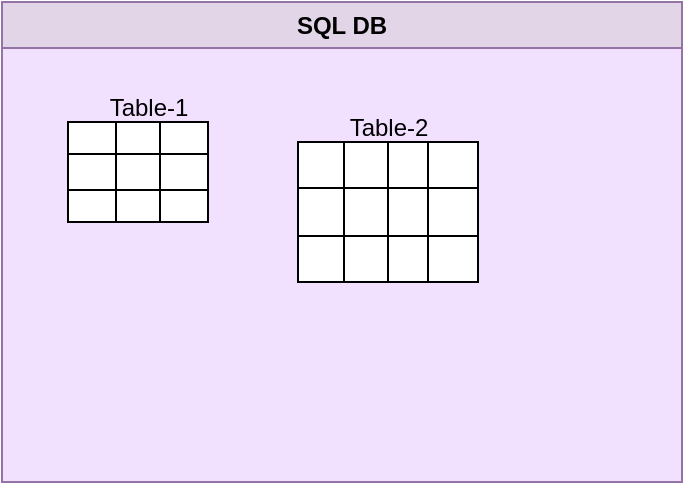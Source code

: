 <mxfile version="21.6.1" type="device" pages="6">
  <diagram id="k5qrtrpJw8TG3uplRVtx" name="SQL">
    <mxGraphModel dx="794" dy="574" grid="1" gridSize="10" guides="1" tooltips="1" connect="1" arrows="1" fold="1" page="1" pageScale="1" pageWidth="827" pageHeight="1169" math="0" shadow="0">
      <root>
        <mxCell id="0" />
        <mxCell id="1" parent="0" />
        <mxCell id="sP7ixQxAPLCycP2i60QZ-1" value="SQL DB" style="swimlane;whiteSpace=wrap;html=1;fillColor=#e1d5e7;strokeColor=#9673a6;swimlaneFillColor=#F2E0FF;" vertex="1" parent="1">
          <mxGeometry x="162" y="150" width="340" height="240" as="geometry" />
        </mxCell>
        <mxCell id="sP7ixQxAPLCycP2i60QZ-28" value="" style="shape=table;startSize=0;container=1;collapsible=0;childLayout=tableLayout;" vertex="1" parent="sP7ixQxAPLCycP2i60QZ-1">
          <mxGeometry x="148" y="70" width="90" height="70" as="geometry" />
        </mxCell>
        <mxCell id="sP7ixQxAPLCycP2i60QZ-29" value="" style="shape=tableRow;horizontal=0;startSize=0;swimlaneHead=0;swimlaneBody=0;strokeColor=inherit;top=0;left=0;bottom=0;right=0;collapsible=0;dropTarget=0;fillColor=none;points=[[0,0.5],[1,0.5]];portConstraint=eastwest;" vertex="1" parent="sP7ixQxAPLCycP2i60QZ-28">
          <mxGeometry width="90" height="23" as="geometry" />
        </mxCell>
        <mxCell id="sP7ixQxAPLCycP2i60QZ-30" value="" style="shape=partialRectangle;html=1;whiteSpace=wrap;connectable=0;strokeColor=inherit;overflow=hidden;fillColor=none;top=0;left=0;bottom=0;right=0;pointerEvents=1;" vertex="1" parent="sP7ixQxAPLCycP2i60QZ-29">
          <mxGeometry width="23" height="23" as="geometry">
            <mxRectangle width="23" height="23" as="alternateBounds" />
          </mxGeometry>
        </mxCell>
        <mxCell id="sP7ixQxAPLCycP2i60QZ-31" value="" style="shape=partialRectangle;html=1;whiteSpace=wrap;connectable=0;strokeColor=inherit;overflow=hidden;fillColor=none;top=0;left=0;bottom=0;right=0;pointerEvents=1;" vertex="1" parent="sP7ixQxAPLCycP2i60QZ-29">
          <mxGeometry x="23" width="22" height="23" as="geometry">
            <mxRectangle width="22" height="23" as="alternateBounds" />
          </mxGeometry>
        </mxCell>
        <mxCell id="sP7ixQxAPLCycP2i60QZ-32" value="" style="shape=partialRectangle;html=1;whiteSpace=wrap;connectable=0;strokeColor=inherit;overflow=hidden;fillColor=none;top=0;left=0;bottom=0;right=0;pointerEvents=1;" vertex="1" parent="sP7ixQxAPLCycP2i60QZ-29">
          <mxGeometry x="45" width="20" height="23" as="geometry">
            <mxRectangle width="20" height="23" as="alternateBounds" />
          </mxGeometry>
        </mxCell>
        <mxCell id="sP7ixQxAPLCycP2i60QZ-33" value="" style="shape=partialRectangle;html=1;whiteSpace=wrap;connectable=0;strokeColor=inherit;overflow=hidden;fillColor=none;top=0;left=0;bottom=0;right=0;pointerEvents=1;" vertex="1" parent="sP7ixQxAPLCycP2i60QZ-29">
          <mxGeometry x="65" width="25" height="23" as="geometry">
            <mxRectangle width="25" height="23" as="alternateBounds" />
          </mxGeometry>
        </mxCell>
        <mxCell id="sP7ixQxAPLCycP2i60QZ-34" value="" style="shape=tableRow;horizontal=0;startSize=0;swimlaneHead=0;swimlaneBody=0;strokeColor=inherit;top=0;left=0;bottom=0;right=0;collapsible=0;dropTarget=0;fillColor=none;points=[[0,0.5],[1,0.5]];portConstraint=eastwest;" vertex="1" parent="sP7ixQxAPLCycP2i60QZ-28">
          <mxGeometry y="23" width="90" height="24" as="geometry" />
        </mxCell>
        <mxCell id="sP7ixQxAPLCycP2i60QZ-35" value="" style="shape=partialRectangle;html=1;whiteSpace=wrap;connectable=0;strokeColor=inherit;overflow=hidden;fillColor=none;top=0;left=0;bottom=0;right=0;pointerEvents=1;" vertex="1" parent="sP7ixQxAPLCycP2i60QZ-34">
          <mxGeometry width="23" height="24" as="geometry">
            <mxRectangle width="23" height="24" as="alternateBounds" />
          </mxGeometry>
        </mxCell>
        <mxCell id="sP7ixQxAPLCycP2i60QZ-36" value="" style="shape=partialRectangle;html=1;whiteSpace=wrap;connectable=0;strokeColor=inherit;overflow=hidden;fillColor=none;top=0;left=0;bottom=0;right=0;pointerEvents=1;" vertex="1" parent="sP7ixQxAPLCycP2i60QZ-34">
          <mxGeometry x="23" width="22" height="24" as="geometry">
            <mxRectangle width="22" height="24" as="alternateBounds" />
          </mxGeometry>
        </mxCell>
        <mxCell id="sP7ixQxAPLCycP2i60QZ-37" value="" style="shape=partialRectangle;html=1;whiteSpace=wrap;connectable=0;strokeColor=inherit;overflow=hidden;fillColor=none;top=0;left=0;bottom=0;right=0;pointerEvents=1;" vertex="1" parent="sP7ixQxAPLCycP2i60QZ-34">
          <mxGeometry x="45" width="20" height="24" as="geometry">
            <mxRectangle width="20" height="24" as="alternateBounds" />
          </mxGeometry>
        </mxCell>
        <mxCell id="sP7ixQxAPLCycP2i60QZ-38" value="" style="shape=partialRectangle;html=1;whiteSpace=wrap;connectable=0;strokeColor=inherit;overflow=hidden;fillColor=none;top=0;left=0;bottom=0;right=0;pointerEvents=1;" vertex="1" parent="sP7ixQxAPLCycP2i60QZ-34">
          <mxGeometry x="65" width="25" height="24" as="geometry">
            <mxRectangle width="25" height="24" as="alternateBounds" />
          </mxGeometry>
        </mxCell>
        <mxCell id="sP7ixQxAPLCycP2i60QZ-39" value="" style="shape=tableRow;horizontal=0;startSize=0;swimlaneHead=0;swimlaneBody=0;strokeColor=inherit;top=0;left=0;bottom=0;right=0;collapsible=0;dropTarget=0;fillColor=none;points=[[0,0.5],[1,0.5]];portConstraint=eastwest;" vertex="1" parent="sP7ixQxAPLCycP2i60QZ-28">
          <mxGeometry y="47" width="90" height="23" as="geometry" />
        </mxCell>
        <mxCell id="sP7ixQxAPLCycP2i60QZ-40" value="" style="shape=partialRectangle;html=1;whiteSpace=wrap;connectable=0;strokeColor=inherit;overflow=hidden;fillColor=none;top=0;left=0;bottom=0;right=0;pointerEvents=1;" vertex="1" parent="sP7ixQxAPLCycP2i60QZ-39">
          <mxGeometry width="23" height="23" as="geometry">
            <mxRectangle width="23" height="23" as="alternateBounds" />
          </mxGeometry>
        </mxCell>
        <mxCell id="sP7ixQxAPLCycP2i60QZ-41" value="" style="shape=partialRectangle;html=1;whiteSpace=wrap;connectable=0;strokeColor=inherit;overflow=hidden;fillColor=none;top=0;left=0;bottom=0;right=0;pointerEvents=1;" vertex="1" parent="sP7ixQxAPLCycP2i60QZ-39">
          <mxGeometry x="23" width="22" height="23" as="geometry">
            <mxRectangle width="22" height="23" as="alternateBounds" />
          </mxGeometry>
        </mxCell>
        <mxCell id="sP7ixQxAPLCycP2i60QZ-42" value="" style="shape=partialRectangle;html=1;whiteSpace=wrap;connectable=0;strokeColor=inherit;overflow=hidden;fillColor=none;top=0;left=0;bottom=0;right=0;pointerEvents=1;" vertex="1" parent="sP7ixQxAPLCycP2i60QZ-39">
          <mxGeometry x="45" width="20" height="23" as="geometry">
            <mxRectangle width="20" height="23" as="alternateBounds" />
          </mxGeometry>
        </mxCell>
        <mxCell id="sP7ixQxAPLCycP2i60QZ-43" value="" style="shape=partialRectangle;html=1;whiteSpace=wrap;connectable=0;strokeColor=inherit;overflow=hidden;fillColor=none;top=0;left=0;bottom=0;right=0;pointerEvents=1;" vertex="1" parent="sP7ixQxAPLCycP2i60QZ-39">
          <mxGeometry x="65" width="25" height="23" as="geometry">
            <mxRectangle width="25" height="23" as="alternateBounds" />
          </mxGeometry>
        </mxCell>
        <mxCell id="sP7ixQxAPLCycP2i60QZ-47" value="Table-1" style="text;html=1;align=center;verticalAlign=middle;resizable=0;points=[];autosize=1;strokeColor=none;fillColor=none;" vertex="1" parent="sP7ixQxAPLCycP2i60QZ-1">
          <mxGeometry x="43" y="38" width="60" height="30" as="geometry" />
        </mxCell>
        <mxCell id="sP7ixQxAPLCycP2i60QZ-2" value="" style="shape=table;startSize=0;container=1;collapsible=0;childLayout=tableLayout;" vertex="1" parent="sP7ixQxAPLCycP2i60QZ-1">
          <mxGeometry x="33" y="60" width="70" height="50" as="geometry" />
        </mxCell>
        <mxCell id="sP7ixQxAPLCycP2i60QZ-3" value="" style="shape=tableRow;horizontal=0;startSize=0;swimlaneHead=0;swimlaneBody=0;strokeColor=inherit;top=0;left=0;bottom=0;right=0;collapsible=0;dropTarget=0;fillColor=none;points=[[0,0.5],[1,0.5]];portConstraint=eastwest;" vertex="1" parent="sP7ixQxAPLCycP2i60QZ-2">
          <mxGeometry width="70" height="16" as="geometry" />
        </mxCell>
        <mxCell id="sP7ixQxAPLCycP2i60QZ-4" value="" style="shape=partialRectangle;html=1;whiteSpace=wrap;connectable=0;strokeColor=inherit;overflow=hidden;fillColor=none;top=0;left=0;bottom=0;right=0;pointerEvents=1;" vertex="1" parent="sP7ixQxAPLCycP2i60QZ-3">
          <mxGeometry width="24" height="16" as="geometry">
            <mxRectangle width="24" height="16" as="alternateBounds" />
          </mxGeometry>
        </mxCell>
        <mxCell id="sP7ixQxAPLCycP2i60QZ-5" value="" style="shape=partialRectangle;html=1;whiteSpace=wrap;connectable=0;strokeColor=inherit;overflow=hidden;fillColor=none;top=0;left=0;bottom=0;right=0;pointerEvents=1;" vertex="1" parent="sP7ixQxAPLCycP2i60QZ-3">
          <mxGeometry x="24" width="22" height="16" as="geometry">
            <mxRectangle width="22" height="16" as="alternateBounds" />
          </mxGeometry>
        </mxCell>
        <mxCell id="sP7ixQxAPLCycP2i60QZ-6" value="" style="shape=partialRectangle;html=1;whiteSpace=wrap;connectable=0;strokeColor=inherit;overflow=hidden;fillColor=none;top=0;left=0;bottom=0;right=0;pointerEvents=1;" vertex="1" parent="sP7ixQxAPLCycP2i60QZ-3">
          <mxGeometry x="46" width="24" height="16" as="geometry">
            <mxRectangle width="24" height="16" as="alternateBounds" />
          </mxGeometry>
        </mxCell>
        <mxCell id="sP7ixQxAPLCycP2i60QZ-7" value="" style="shape=tableRow;horizontal=0;startSize=0;swimlaneHead=0;swimlaneBody=0;strokeColor=inherit;top=0;left=0;bottom=0;right=0;collapsible=0;dropTarget=0;fillColor=none;points=[[0,0.5],[1,0.5]];portConstraint=eastwest;" vertex="1" parent="sP7ixQxAPLCycP2i60QZ-2">
          <mxGeometry y="16" width="70" height="18" as="geometry" />
        </mxCell>
        <mxCell id="sP7ixQxAPLCycP2i60QZ-8" value="" style="shape=partialRectangle;html=1;whiteSpace=wrap;connectable=0;strokeColor=inherit;overflow=hidden;fillColor=none;top=0;left=0;bottom=0;right=0;pointerEvents=1;" vertex="1" parent="sP7ixQxAPLCycP2i60QZ-7">
          <mxGeometry width="24" height="18" as="geometry">
            <mxRectangle width="24" height="18" as="alternateBounds" />
          </mxGeometry>
        </mxCell>
        <mxCell id="sP7ixQxAPLCycP2i60QZ-9" value="" style="shape=partialRectangle;html=1;whiteSpace=wrap;connectable=0;strokeColor=inherit;overflow=hidden;fillColor=none;top=0;left=0;bottom=0;right=0;pointerEvents=1;" vertex="1" parent="sP7ixQxAPLCycP2i60QZ-7">
          <mxGeometry x="24" width="22" height="18" as="geometry">
            <mxRectangle width="22" height="18" as="alternateBounds" />
          </mxGeometry>
        </mxCell>
        <mxCell id="sP7ixQxAPLCycP2i60QZ-10" value="" style="shape=partialRectangle;html=1;whiteSpace=wrap;connectable=0;strokeColor=inherit;overflow=hidden;fillColor=none;top=0;left=0;bottom=0;right=0;pointerEvents=1;" vertex="1" parent="sP7ixQxAPLCycP2i60QZ-7">
          <mxGeometry x="46" width="24" height="18" as="geometry">
            <mxRectangle width="24" height="18" as="alternateBounds" />
          </mxGeometry>
        </mxCell>
        <mxCell id="sP7ixQxAPLCycP2i60QZ-11" value="" style="shape=tableRow;horizontal=0;startSize=0;swimlaneHead=0;swimlaneBody=0;strokeColor=inherit;top=0;left=0;bottom=0;right=0;collapsible=0;dropTarget=0;fillColor=none;points=[[0,0.5],[1,0.5]];portConstraint=eastwest;" vertex="1" parent="sP7ixQxAPLCycP2i60QZ-2">
          <mxGeometry y="34" width="70" height="16" as="geometry" />
        </mxCell>
        <mxCell id="sP7ixQxAPLCycP2i60QZ-12" value="" style="shape=partialRectangle;html=1;whiteSpace=wrap;connectable=0;strokeColor=inherit;overflow=hidden;fillColor=none;top=0;left=0;bottom=0;right=0;pointerEvents=1;" vertex="1" parent="sP7ixQxAPLCycP2i60QZ-11">
          <mxGeometry width="24" height="16" as="geometry">
            <mxRectangle width="24" height="16" as="alternateBounds" />
          </mxGeometry>
        </mxCell>
        <mxCell id="sP7ixQxAPLCycP2i60QZ-13" value="" style="shape=partialRectangle;html=1;whiteSpace=wrap;connectable=0;strokeColor=inherit;overflow=hidden;fillColor=none;top=0;left=0;bottom=0;right=0;pointerEvents=1;" vertex="1" parent="sP7ixQxAPLCycP2i60QZ-11">
          <mxGeometry x="24" width="22" height="16" as="geometry">
            <mxRectangle width="22" height="16" as="alternateBounds" />
          </mxGeometry>
        </mxCell>
        <mxCell id="sP7ixQxAPLCycP2i60QZ-14" value="" style="shape=partialRectangle;html=1;whiteSpace=wrap;connectable=0;strokeColor=inherit;overflow=hidden;fillColor=none;top=0;left=0;bottom=0;right=0;pointerEvents=1;" vertex="1" parent="sP7ixQxAPLCycP2i60QZ-11">
          <mxGeometry x="46" width="24" height="16" as="geometry">
            <mxRectangle width="24" height="16" as="alternateBounds" />
          </mxGeometry>
        </mxCell>
        <mxCell id="sP7ixQxAPLCycP2i60QZ-50" value="Table-2" style="text;html=1;align=center;verticalAlign=middle;resizable=0;points=[];autosize=1;strokeColor=none;fillColor=none;" vertex="1" parent="sP7ixQxAPLCycP2i60QZ-1">
          <mxGeometry x="163" y="48" width="60" height="30" as="geometry" />
        </mxCell>
      </root>
    </mxGraphModel>
  </diagram>
  <diagram name="Mongo" id="XLjK4cUPcVmoAKNOZjyu">
    <mxGraphModel dx="1985" dy="1435" grid="1" gridSize="10" guides="1" tooltips="1" connect="1" arrows="1" fold="1" page="1" pageScale="1" pageWidth="827" pageHeight="1169" math="0" shadow="0">
      <root>
        <mxCell id="0" />
        <mxCell id="1" parent="0" />
        <mxCell id="ffew5tkf1WwCdqNga-uB-65" value="Mongo DB server (at URL)" style="swimlane;whiteSpace=wrap;html=1;swimlaneFillColor=#CCFFCC;fillColor=#00CC00;" vertex="1" parent="1">
          <mxGeometry x="90" y="70" width="1770" height="790" as="geometry" />
        </mxCell>
        <mxCell id="ffew5tkf1WwCdqNga-uB-2" value="&lt;font color=&quot;#ffffff&quot;&gt;Database-1&lt;/font&gt;" style="swimlane;whiteSpace=wrap;html=1;startSize=30;fillColor=#994C00;swimlaneFillColor=#FFCC99;" vertex="1" parent="ffew5tkf1WwCdqNga-uB-65">
          <mxGeometry x="50" y="100" width="590" height="310" as="geometry">
            <mxRectangle x="180" y="160" width="110" height="40" as="alternateBounds" />
          </mxGeometry>
        </mxCell>
        <mxCell id="ffew5tkf1WwCdqNga-uB-3" value="collection-1" style="swimlane;whiteSpace=wrap;html=1;fillColor=#9C8180;swimlaneFillColor=#FACFCE;" vertex="1" parent="ffew5tkf1WwCdqNga-uB-2">
          <mxGeometry x="10" y="50" width="240" height="220" as="geometry">
            <mxRectangle x="10" y="50" width="110" height="30" as="alternateBounds" />
          </mxGeometry>
        </mxCell>
        <mxCell id="ffew5tkf1WwCdqNga-uB-21" value="" style="edgeStyle=orthogonalEdgeStyle;rounded=0;orthogonalLoop=1;jettySize=auto;html=1;strokeColor=#FF3399;" edge="1" parent="ffew5tkf1WwCdqNga-uB-3" source="ffew5tkf1WwCdqNga-uB-4" target="ffew5tkf1WwCdqNga-uB-11">
          <mxGeometry relative="1" as="geometry" />
        </mxCell>
        <mxCell id="ffew5tkf1WwCdqNga-uB-4" value="&lt;font style=&quot;font-size: 7px;&quot;&gt;Document&lt;/font&gt;" style="whiteSpace=wrap;html=1;shape=mxgraph.basic.document" vertex="1" parent="ffew5tkf1WwCdqNga-uB-3">
          <mxGeometry x="40" y="30" width="40" height="60" as="geometry" />
        </mxCell>
        <mxCell id="ffew5tkf1WwCdqNga-uB-12" value="&lt;font style=&quot;font-size: 7px;&quot;&gt;Document&lt;/font&gt;" style="whiteSpace=wrap;html=1;shape=mxgraph.basic.document" vertex="1" parent="ffew5tkf1WwCdqNga-uB-3">
          <mxGeometry x="184" y="30" width="40" height="60" as="geometry" />
        </mxCell>
        <mxCell id="ffew5tkf1WwCdqNga-uB-22" value="" style="edgeStyle=orthogonalEdgeStyle;rounded=0;orthogonalLoop=1;jettySize=auto;html=1;strokeColor=#FF3399;" edge="1" parent="ffew5tkf1WwCdqNga-uB-3" source="ffew5tkf1WwCdqNga-uB-11" target="ffew5tkf1WwCdqNga-uB-12">
          <mxGeometry relative="1" as="geometry" />
        </mxCell>
        <mxCell id="ffew5tkf1WwCdqNga-uB-11" value="&lt;font style=&quot;font-size: 7px;&quot;&gt;Document&lt;/font&gt;" style="whiteSpace=wrap;html=1;shape=mxgraph.basic.document" vertex="1" parent="ffew5tkf1WwCdqNga-uB-3">
          <mxGeometry x="118.5" y="30" width="40" height="60" as="geometry" />
        </mxCell>
        <mxCell id="ffew5tkf1WwCdqNga-uB-20" style="edgeStyle=orthogonalEdgeStyle;rounded=0;orthogonalLoop=1;jettySize=auto;html=1;entryX=0;entryY=0.5;entryDx=0;entryDy=0;entryPerimeter=0;exitX=0;exitY=0.5;exitDx=0;exitDy=0;exitPerimeter=0;strokeColor=#FF3399;" edge="1" parent="ffew5tkf1WwCdqNga-uB-3" source="ffew5tkf1WwCdqNga-uB-10" target="ffew5tkf1WwCdqNga-uB-4">
          <mxGeometry relative="1" as="geometry" />
        </mxCell>
        <mxCell id="ffew5tkf1WwCdqNga-uB-27" value="&lt;font style=&quot;font-size: 8px;&quot;&gt;iterate across all docs of a collection&lt;/font&gt;" style="edgeLabel;html=1;align=center;verticalAlign=middle;resizable=0;points=[];" vertex="1" connectable="0" parent="ffew5tkf1WwCdqNga-uB-20">
          <mxGeometry x="0.071" y="-1" relative="1" as="geometry">
            <mxPoint x="49" y="4" as="offset" />
          </mxGeometry>
        </mxCell>
        <mxCell id="ffew5tkf1WwCdqNga-uB-10" value="&lt;font style=&quot;font-size: 7px;&quot;&gt;Document&lt;/font&gt;" style="whiteSpace=wrap;html=1;shape=mxgraph.basic.document" vertex="1" parent="ffew5tkf1WwCdqNga-uB-3">
          <mxGeometry x="40" y="140" width="40" height="60" as="geometry" />
        </mxCell>
        <mxCell id="ffew5tkf1WwCdqNga-uB-24" value="" style="edgeStyle=orthogonalEdgeStyle;rounded=0;orthogonalLoop=1;jettySize=auto;html=1;strokeColor=#FF3399;" edge="1" parent="ffew5tkf1WwCdqNga-uB-3" source="ffew5tkf1WwCdqNga-uB-9" target="ffew5tkf1WwCdqNga-uB-10">
          <mxGeometry relative="1" as="geometry" />
        </mxCell>
        <mxCell id="ffew5tkf1WwCdqNga-uB-9" value="&lt;font style=&quot;font-size: 7px;&quot;&gt;Document&lt;/font&gt;" style="whiteSpace=wrap;html=1;shape=mxgraph.basic.document" vertex="1" parent="ffew5tkf1WwCdqNga-uB-3">
          <mxGeometry x="118.5" y="140" width="40" height="60" as="geometry" />
        </mxCell>
        <mxCell id="ffew5tkf1WwCdqNga-uB-23" value="" style="edgeStyle=orthogonalEdgeStyle;rounded=0;orthogonalLoop=1;jettySize=auto;html=1;entryX=1;entryY=0.5;entryDx=0;entryDy=0;entryPerimeter=0;strokeColor=#FF3399;" edge="1" parent="ffew5tkf1WwCdqNga-uB-3" source="ffew5tkf1WwCdqNga-uB-12" target="ffew5tkf1WwCdqNga-uB-9">
          <mxGeometry relative="1" as="geometry">
            <Array as="points">
              <mxPoint x="229" y="60" />
              <mxPoint x="229" y="170" />
            </Array>
          </mxGeometry>
        </mxCell>
        <mxCell id="ffew5tkf1WwCdqNga-uB-28" value="collection-2" style="swimlane;whiteSpace=wrap;html=1;fillColor=#9C8180;swimlaneFillColor=#FACFCE;" vertex="1" parent="ffew5tkf1WwCdqNga-uB-2">
          <mxGeometry x="320" y="50" width="240" height="220" as="geometry">
            <mxRectangle x="10" y="50" width="110" height="30" as="alternateBounds" />
          </mxGeometry>
        </mxCell>
        <mxCell id="ffew5tkf1WwCdqNga-uB-29" value="" style="edgeStyle=orthogonalEdgeStyle;rounded=0;orthogonalLoop=1;jettySize=auto;html=1;strokeColor=#FF3399;" edge="1" parent="ffew5tkf1WwCdqNga-uB-28" source="ffew5tkf1WwCdqNga-uB-30" target="ffew5tkf1WwCdqNga-uB-33">
          <mxGeometry relative="1" as="geometry" />
        </mxCell>
        <mxCell id="ffew5tkf1WwCdqNga-uB-30" value="&lt;font style=&quot;font-size: 7px;&quot;&gt;Document&lt;/font&gt;" style="whiteSpace=wrap;html=1;shape=mxgraph.basic.document" vertex="1" parent="ffew5tkf1WwCdqNga-uB-28">
          <mxGeometry x="40" y="30" width="40" height="60" as="geometry" />
        </mxCell>
        <mxCell id="ffew5tkf1WwCdqNga-uB-31" value="&lt;font style=&quot;font-size: 7px;&quot;&gt;Document&lt;/font&gt;" style="whiteSpace=wrap;html=1;shape=mxgraph.basic.document" vertex="1" parent="ffew5tkf1WwCdqNga-uB-28">
          <mxGeometry x="184" y="30" width="40" height="60" as="geometry" />
        </mxCell>
        <mxCell id="ffew5tkf1WwCdqNga-uB-32" value="" style="edgeStyle=orthogonalEdgeStyle;rounded=0;orthogonalLoop=1;jettySize=auto;html=1;strokeColor=#FF3399;" edge="1" parent="ffew5tkf1WwCdqNga-uB-28" source="ffew5tkf1WwCdqNga-uB-33" target="ffew5tkf1WwCdqNga-uB-31">
          <mxGeometry relative="1" as="geometry" />
        </mxCell>
        <mxCell id="ffew5tkf1WwCdqNga-uB-33" value="&lt;font style=&quot;font-size: 7px;&quot;&gt;Document&lt;/font&gt;" style="whiteSpace=wrap;html=1;shape=mxgraph.basic.document" vertex="1" parent="ffew5tkf1WwCdqNga-uB-28">
          <mxGeometry x="118.5" y="30" width="40" height="60" as="geometry" />
        </mxCell>
        <mxCell id="ffew5tkf1WwCdqNga-uB-34" style="edgeStyle=orthogonalEdgeStyle;rounded=0;orthogonalLoop=1;jettySize=auto;html=1;entryX=0;entryY=0.5;entryDx=0;entryDy=0;entryPerimeter=0;exitX=0;exitY=0.5;exitDx=0;exitDy=0;exitPerimeter=0;strokeColor=#FF3399;" edge="1" parent="ffew5tkf1WwCdqNga-uB-28" source="ffew5tkf1WwCdqNga-uB-36" target="ffew5tkf1WwCdqNga-uB-30">
          <mxGeometry relative="1" as="geometry" />
        </mxCell>
        <mxCell id="ffew5tkf1WwCdqNga-uB-35" value="&lt;font style=&quot;font-size: 8px;&quot;&gt;iterate across all docs of a collection&lt;/font&gt;" style="edgeLabel;html=1;align=center;verticalAlign=middle;resizable=0;points=[];" vertex="1" connectable="0" parent="ffew5tkf1WwCdqNga-uB-34">
          <mxGeometry x="0.071" y="-1" relative="1" as="geometry">
            <mxPoint x="49" y="4" as="offset" />
          </mxGeometry>
        </mxCell>
        <mxCell id="ffew5tkf1WwCdqNga-uB-36" value="&lt;font style=&quot;font-size: 7px;&quot;&gt;Document&lt;/font&gt;" style="whiteSpace=wrap;html=1;shape=mxgraph.basic.document" vertex="1" parent="ffew5tkf1WwCdqNga-uB-28">
          <mxGeometry x="40" y="140" width="40" height="60" as="geometry" />
        </mxCell>
        <mxCell id="ffew5tkf1WwCdqNga-uB-37" value="" style="edgeStyle=orthogonalEdgeStyle;rounded=0;orthogonalLoop=1;jettySize=auto;html=1;strokeColor=#FF3399;" edge="1" parent="ffew5tkf1WwCdqNga-uB-28" source="ffew5tkf1WwCdqNga-uB-38" target="ffew5tkf1WwCdqNga-uB-36">
          <mxGeometry relative="1" as="geometry" />
        </mxCell>
        <mxCell id="ffew5tkf1WwCdqNga-uB-38" value="&lt;font style=&quot;font-size: 7px;&quot;&gt;Document&lt;/font&gt;" style="whiteSpace=wrap;html=1;shape=mxgraph.basic.document" vertex="1" parent="ffew5tkf1WwCdqNga-uB-28">
          <mxGeometry x="118.5" y="140" width="40" height="60" as="geometry" />
        </mxCell>
        <mxCell id="ffew5tkf1WwCdqNga-uB-39" value="" style="edgeStyle=orthogonalEdgeStyle;rounded=0;orthogonalLoop=1;jettySize=auto;html=1;entryX=1;entryY=0.5;entryDx=0;entryDy=0;entryPerimeter=0;strokeColor=#FF3399;" edge="1" parent="ffew5tkf1WwCdqNga-uB-28" source="ffew5tkf1WwCdqNga-uB-31" target="ffew5tkf1WwCdqNga-uB-38">
          <mxGeometry relative="1" as="geometry">
            <Array as="points">
              <mxPoint x="229" y="60" />
              <mxPoint x="229" y="170" />
            </Array>
          </mxGeometry>
        </mxCell>
        <mxCell id="ffew5tkf1WwCdqNga-uB-40" value="Database-2" style="swimlane;whiteSpace=wrap;html=1;startSize=30;fillColor=#994C00;fontColor=#FFFFFF;swimlaneFillColor=#FFCC99;" vertex="1" parent="ffew5tkf1WwCdqNga-uB-65">
          <mxGeometry x="890" y="100" width="730" height="530" as="geometry">
            <mxRectangle x="180" y="160" width="110" height="40" as="alternateBounds" />
          </mxGeometry>
        </mxCell>
        <mxCell id="ffew5tkf1WwCdqNga-uB-41" value="collection-1" style="swimlane;whiteSpace=wrap;html=1;fillColor=#9C8180;swimlaneFillColor=#FACFCE;" vertex="1" parent="ffew5tkf1WwCdqNga-uB-40">
          <mxGeometry x="10" y="50" width="240" height="220" as="geometry">
            <mxRectangle x="10" y="50" width="110" height="30" as="alternateBounds" />
          </mxGeometry>
        </mxCell>
        <mxCell id="ffew5tkf1WwCdqNga-uB-42" value="" style="edgeStyle=orthogonalEdgeStyle;rounded=0;orthogonalLoop=1;jettySize=auto;html=1;strokeColor=#FF3399;" edge="1" parent="ffew5tkf1WwCdqNga-uB-41" source="ffew5tkf1WwCdqNga-uB-43" target="ffew5tkf1WwCdqNga-uB-46">
          <mxGeometry relative="1" as="geometry" />
        </mxCell>
        <mxCell id="ffew5tkf1WwCdqNga-uB-43" value="&lt;font style=&quot;font-size: 7px;&quot;&gt;Document&lt;/font&gt;" style="whiteSpace=wrap;html=1;shape=mxgraph.basic.document" vertex="1" parent="ffew5tkf1WwCdqNga-uB-41">
          <mxGeometry x="40" y="30" width="40" height="60" as="geometry" />
        </mxCell>
        <mxCell id="ffew5tkf1WwCdqNga-uB-44" value="&lt;font style=&quot;font-size: 7px;&quot;&gt;Document&lt;/font&gt;" style="whiteSpace=wrap;html=1;shape=mxgraph.basic.document" vertex="1" parent="ffew5tkf1WwCdqNga-uB-41">
          <mxGeometry x="184" y="30" width="40" height="60" as="geometry" />
        </mxCell>
        <mxCell id="ffew5tkf1WwCdqNga-uB-45" value="" style="edgeStyle=orthogonalEdgeStyle;rounded=0;orthogonalLoop=1;jettySize=auto;html=1;strokeColor=#FF3399;" edge="1" parent="ffew5tkf1WwCdqNga-uB-41" source="ffew5tkf1WwCdqNga-uB-46" target="ffew5tkf1WwCdqNga-uB-44">
          <mxGeometry relative="1" as="geometry" />
        </mxCell>
        <mxCell id="ffew5tkf1WwCdqNga-uB-46" value="&lt;font style=&quot;font-size: 7px;&quot;&gt;Document&lt;/font&gt;" style="whiteSpace=wrap;html=1;shape=mxgraph.basic.document" vertex="1" parent="ffew5tkf1WwCdqNga-uB-41">
          <mxGeometry x="118.5" y="30" width="40" height="60" as="geometry" />
        </mxCell>
        <mxCell id="ffew5tkf1WwCdqNga-uB-47" style="edgeStyle=orthogonalEdgeStyle;rounded=0;orthogonalLoop=1;jettySize=auto;html=1;entryX=0;entryY=0.5;entryDx=0;entryDy=0;entryPerimeter=0;exitX=0;exitY=0.5;exitDx=0;exitDy=0;exitPerimeter=0;strokeColor=#FF3399;" edge="1" parent="ffew5tkf1WwCdqNga-uB-41" source="ffew5tkf1WwCdqNga-uB-49" target="ffew5tkf1WwCdqNga-uB-43">
          <mxGeometry relative="1" as="geometry" />
        </mxCell>
        <mxCell id="ffew5tkf1WwCdqNga-uB-48" value="&lt;font style=&quot;font-size: 8px;&quot;&gt;iterate across all docs of a collection&lt;/font&gt;" style="edgeLabel;html=1;align=center;verticalAlign=middle;resizable=0;points=[];" vertex="1" connectable="0" parent="ffew5tkf1WwCdqNga-uB-47">
          <mxGeometry x="0.071" y="-1" relative="1" as="geometry">
            <mxPoint x="49" y="4" as="offset" />
          </mxGeometry>
        </mxCell>
        <mxCell id="ffew5tkf1WwCdqNga-uB-49" value="&lt;font style=&quot;font-size: 7px;&quot;&gt;Document&lt;/font&gt;" style="whiteSpace=wrap;html=1;shape=mxgraph.basic.document" vertex="1" parent="ffew5tkf1WwCdqNga-uB-41">
          <mxGeometry x="40" y="140" width="40" height="60" as="geometry" />
        </mxCell>
        <mxCell id="ffew5tkf1WwCdqNga-uB-50" value="" style="edgeStyle=orthogonalEdgeStyle;rounded=0;orthogonalLoop=1;jettySize=auto;html=1;strokeColor=#FF3399;" edge="1" parent="ffew5tkf1WwCdqNga-uB-41" source="ffew5tkf1WwCdqNga-uB-51" target="ffew5tkf1WwCdqNga-uB-49">
          <mxGeometry relative="1" as="geometry" />
        </mxCell>
        <mxCell id="ffew5tkf1WwCdqNga-uB-51" value="&lt;font style=&quot;font-size: 7px;&quot;&gt;Document&lt;/font&gt;" style="whiteSpace=wrap;html=1;shape=mxgraph.basic.document" vertex="1" parent="ffew5tkf1WwCdqNga-uB-41">
          <mxGeometry x="118.5" y="140" width="40" height="60" as="geometry" />
        </mxCell>
        <mxCell id="ffew5tkf1WwCdqNga-uB-52" value="" style="edgeStyle=orthogonalEdgeStyle;rounded=0;orthogonalLoop=1;jettySize=auto;html=1;entryX=1;entryY=0.5;entryDx=0;entryDy=0;entryPerimeter=0;strokeColor=#FF3399;" edge="1" parent="ffew5tkf1WwCdqNga-uB-41" source="ffew5tkf1WwCdqNga-uB-44" target="ffew5tkf1WwCdqNga-uB-51">
          <mxGeometry relative="1" as="geometry">
            <Array as="points">
              <mxPoint x="229" y="60" />
              <mxPoint x="229" y="170" />
            </Array>
          </mxGeometry>
        </mxCell>
        <mxCell id="ffew5tkf1WwCdqNga-uB-53" value="collection-2" style="swimlane;whiteSpace=wrap;html=1;fillColor=#9C8180;swimlaneFillColor=#FACFCE;" vertex="1" parent="ffew5tkf1WwCdqNga-uB-40">
          <mxGeometry x="320" y="50" width="240" height="220" as="geometry">
            <mxRectangle x="10" y="50" width="110" height="30" as="alternateBounds" />
          </mxGeometry>
        </mxCell>
        <mxCell id="ffew5tkf1WwCdqNga-uB-54" value="" style="edgeStyle=orthogonalEdgeStyle;rounded=0;orthogonalLoop=1;jettySize=auto;html=1;strokeColor=#FF3399;" edge="1" parent="ffew5tkf1WwCdqNga-uB-53" source="ffew5tkf1WwCdqNga-uB-55" target="ffew5tkf1WwCdqNga-uB-58">
          <mxGeometry relative="1" as="geometry" />
        </mxCell>
        <mxCell id="ffew5tkf1WwCdqNga-uB-55" value="&lt;font style=&quot;font-size: 7px;&quot;&gt;Document&lt;/font&gt;" style="whiteSpace=wrap;html=1;shape=mxgraph.basic.document" vertex="1" parent="ffew5tkf1WwCdqNga-uB-53">
          <mxGeometry x="40" y="30" width="40" height="60" as="geometry" />
        </mxCell>
        <mxCell id="ffew5tkf1WwCdqNga-uB-56" value="&lt;font style=&quot;font-size: 7px;&quot;&gt;Document&lt;/font&gt;" style="whiteSpace=wrap;html=1;shape=mxgraph.basic.document" vertex="1" parent="ffew5tkf1WwCdqNga-uB-53">
          <mxGeometry x="184" y="30" width="40" height="60" as="geometry" />
        </mxCell>
        <mxCell id="ffew5tkf1WwCdqNga-uB-57" value="" style="edgeStyle=orthogonalEdgeStyle;rounded=0;orthogonalLoop=1;jettySize=auto;html=1;strokeColor=#FF3399;" edge="1" parent="ffew5tkf1WwCdqNga-uB-53" source="ffew5tkf1WwCdqNga-uB-58" target="ffew5tkf1WwCdqNga-uB-56">
          <mxGeometry relative="1" as="geometry" />
        </mxCell>
        <mxCell id="ffew5tkf1WwCdqNga-uB-58" value="&lt;font style=&quot;font-size: 7px;&quot;&gt;Document&lt;/font&gt;" style="whiteSpace=wrap;html=1;shape=mxgraph.basic.document" vertex="1" parent="ffew5tkf1WwCdqNga-uB-53">
          <mxGeometry x="118.5" y="30" width="40" height="60" as="geometry" />
        </mxCell>
        <mxCell id="ffew5tkf1WwCdqNga-uB-59" style="edgeStyle=orthogonalEdgeStyle;rounded=0;orthogonalLoop=1;jettySize=auto;html=1;entryX=0;entryY=0.5;entryDx=0;entryDy=0;entryPerimeter=0;exitX=0;exitY=0.5;exitDx=0;exitDy=0;exitPerimeter=0;strokeColor=#FF3399;" edge="1" parent="ffew5tkf1WwCdqNga-uB-53" source="ffew5tkf1WwCdqNga-uB-61" target="ffew5tkf1WwCdqNga-uB-55">
          <mxGeometry relative="1" as="geometry" />
        </mxCell>
        <mxCell id="ffew5tkf1WwCdqNga-uB-60" value="&lt;font style=&quot;font-size: 8px;&quot;&gt;iterate across all docs of a collection&lt;/font&gt;" style="edgeLabel;html=1;align=center;verticalAlign=middle;resizable=0;points=[];" vertex="1" connectable="0" parent="ffew5tkf1WwCdqNga-uB-59">
          <mxGeometry x="0.071" y="-1" relative="1" as="geometry">
            <mxPoint x="49" y="4" as="offset" />
          </mxGeometry>
        </mxCell>
        <mxCell id="ffew5tkf1WwCdqNga-uB-61" value="&lt;font style=&quot;font-size: 7px;&quot;&gt;Document&lt;/font&gt;" style="whiteSpace=wrap;html=1;shape=mxgraph.basic.document" vertex="1" parent="ffew5tkf1WwCdqNga-uB-53">
          <mxGeometry x="40" y="140" width="40" height="60" as="geometry" />
        </mxCell>
        <mxCell id="ffew5tkf1WwCdqNga-uB-62" value="" style="edgeStyle=orthogonalEdgeStyle;rounded=0;orthogonalLoop=1;jettySize=auto;html=1;strokeColor=#FF3399;" edge="1" parent="ffew5tkf1WwCdqNga-uB-53" source="ffew5tkf1WwCdqNga-uB-63" target="ffew5tkf1WwCdqNga-uB-61">
          <mxGeometry relative="1" as="geometry" />
        </mxCell>
        <mxCell id="ffew5tkf1WwCdqNga-uB-63" value="&lt;font style=&quot;font-size: 7px;&quot;&gt;Document&lt;/font&gt;" style="whiteSpace=wrap;html=1;shape=mxgraph.basic.document" vertex="1" parent="ffew5tkf1WwCdqNga-uB-53">
          <mxGeometry x="118.5" y="140" width="40" height="60" as="geometry" />
        </mxCell>
        <mxCell id="ffew5tkf1WwCdqNga-uB-64" value="" style="edgeStyle=orthogonalEdgeStyle;rounded=0;orthogonalLoop=1;jettySize=auto;html=1;entryX=1;entryY=0.5;entryDx=0;entryDy=0;entryPerimeter=0;strokeColor=#FF3399;" edge="1" parent="ffew5tkf1WwCdqNga-uB-53" source="ffew5tkf1WwCdqNga-uB-56" target="ffew5tkf1WwCdqNga-uB-63">
          <mxGeometry relative="1" as="geometry">
            <Array as="points">
              <mxPoint x="229" y="60" />
              <mxPoint x="229" y="170" />
            </Array>
          </mxGeometry>
        </mxCell>
        <mxCell id="ffew5tkf1WwCdqNga-uB-66" value="collection-1" style="swimlane;whiteSpace=wrap;html=1;fillColor=#9C8180;swimlaneFillColor=#FACFCE;" vertex="1" parent="ffew5tkf1WwCdqNga-uB-40">
          <mxGeometry x="21" y="290" width="240" height="220" as="geometry">
            <mxRectangle x="10" y="50" width="110" height="30" as="alternateBounds" />
          </mxGeometry>
        </mxCell>
        <mxCell id="ffew5tkf1WwCdqNga-uB-67" value="" style="edgeStyle=orthogonalEdgeStyle;rounded=0;orthogonalLoop=1;jettySize=auto;html=1;strokeColor=#FF3399;" edge="1" parent="ffew5tkf1WwCdqNga-uB-66" source="ffew5tkf1WwCdqNga-uB-68" target="ffew5tkf1WwCdqNga-uB-71">
          <mxGeometry relative="1" as="geometry" />
        </mxCell>
        <mxCell id="ffew5tkf1WwCdqNga-uB-68" value="&lt;font style=&quot;font-size: 7px;&quot;&gt;Document&lt;/font&gt;" style="whiteSpace=wrap;html=1;shape=mxgraph.basic.document" vertex="1" parent="ffew5tkf1WwCdqNga-uB-66">
          <mxGeometry x="40" y="30" width="40" height="60" as="geometry" />
        </mxCell>
        <mxCell id="ffew5tkf1WwCdqNga-uB-69" value="&lt;font style=&quot;font-size: 7px;&quot;&gt;Document&lt;/font&gt;" style="whiteSpace=wrap;html=1;shape=mxgraph.basic.document" vertex="1" parent="ffew5tkf1WwCdqNga-uB-66">
          <mxGeometry x="184" y="30" width="40" height="60" as="geometry" />
        </mxCell>
        <mxCell id="ffew5tkf1WwCdqNga-uB-70" value="" style="edgeStyle=orthogonalEdgeStyle;rounded=0;orthogonalLoop=1;jettySize=auto;html=1;strokeColor=#FF3399;" edge="1" parent="ffew5tkf1WwCdqNga-uB-66" source="ffew5tkf1WwCdqNga-uB-71" target="ffew5tkf1WwCdqNga-uB-69">
          <mxGeometry relative="1" as="geometry" />
        </mxCell>
        <mxCell id="ffew5tkf1WwCdqNga-uB-71" value="&lt;font style=&quot;font-size: 7px;&quot;&gt;Document&lt;/font&gt;" style="whiteSpace=wrap;html=1;shape=mxgraph.basic.document" vertex="1" parent="ffew5tkf1WwCdqNga-uB-66">
          <mxGeometry x="118.5" y="30" width="40" height="60" as="geometry" />
        </mxCell>
        <mxCell id="ffew5tkf1WwCdqNga-uB-72" style="edgeStyle=orthogonalEdgeStyle;rounded=0;orthogonalLoop=1;jettySize=auto;html=1;entryX=0;entryY=0.5;entryDx=0;entryDy=0;entryPerimeter=0;exitX=0;exitY=0.5;exitDx=0;exitDy=0;exitPerimeter=0;strokeColor=#FF3399;" edge="1" parent="ffew5tkf1WwCdqNga-uB-66" source="ffew5tkf1WwCdqNga-uB-74" target="ffew5tkf1WwCdqNga-uB-68">
          <mxGeometry relative="1" as="geometry" />
        </mxCell>
        <mxCell id="ffew5tkf1WwCdqNga-uB-73" value="&lt;font style=&quot;font-size: 8px;&quot;&gt;iterate across all docs of a collection&lt;/font&gt;" style="edgeLabel;html=1;align=center;verticalAlign=middle;resizable=0;points=[];" vertex="1" connectable="0" parent="ffew5tkf1WwCdqNga-uB-72">
          <mxGeometry x="0.071" y="-1" relative="1" as="geometry">
            <mxPoint x="49" y="4" as="offset" />
          </mxGeometry>
        </mxCell>
        <mxCell id="ffew5tkf1WwCdqNga-uB-74" value="&lt;font style=&quot;font-size: 7px;&quot;&gt;Document&lt;/font&gt;" style="whiteSpace=wrap;html=1;shape=mxgraph.basic.document" vertex="1" parent="ffew5tkf1WwCdqNga-uB-66">
          <mxGeometry x="40" y="140" width="40" height="60" as="geometry" />
        </mxCell>
        <mxCell id="ffew5tkf1WwCdqNga-uB-75" value="" style="edgeStyle=orthogonalEdgeStyle;rounded=0;orthogonalLoop=1;jettySize=auto;html=1;strokeColor=#FF3399;" edge="1" parent="ffew5tkf1WwCdqNga-uB-66" source="ffew5tkf1WwCdqNga-uB-76" target="ffew5tkf1WwCdqNga-uB-74">
          <mxGeometry relative="1" as="geometry" />
        </mxCell>
        <mxCell id="ffew5tkf1WwCdqNga-uB-76" value="&lt;font style=&quot;font-size: 7px;&quot;&gt;Document&lt;/font&gt;" style="whiteSpace=wrap;html=1;shape=mxgraph.basic.document" vertex="1" parent="ffew5tkf1WwCdqNga-uB-66">
          <mxGeometry x="118.5" y="140" width="40" height="60" as="geometry" />
        </mxCell>
        <mxCell id="ffew5tkf1WwCdqNga-uB-77" value="" style="edgeStyle=orthogonalEdgeStyle;rounded=0;orthogonalLoop=1;jettySize=auto;html=1;entryX=1;entryY=0.5;entryDx=0;entryDy=0;entryPerimeter=0;strokeColor=#FF3399;" edge="1" parent="ffew5tkf1WwCdqNga-uB-66" source="ffew5tkf1WwCdqNga-uB-69" target="ffew5tkf1WwCdqNga-uB-76">
          <mxGeometry relative="1" as="geometry">
            <Array as="points">
              <mxPoint x="229" y="60" />
              <mxPoint x="229" y="170" />
            </Array>
          </mxGeometry>
        </mxCell>
      </root>
    </mxGraphModel>
  </diagram>
  <diagram id="Osl6cP6rXv_FV3l3Tywl" name="Redis">
    <mxGraphModel dx="794" dy="574" grid="1" gridSize="10" guides="1" tooltips="1" connect="1" arrows="1" fold="1" page="1" pageScale="1" pageWidth="827" pageHeight="1169" math="0" shadow="0">
      <root>
        <mxCell id="0" />
        <mxCell id="1" parent="0" />
        <mxCell id="st9XBj5SRRfqchHr8Pvz-1" value="Redis DB (at URL)" style="swimlane;whiteSpace=wrap;html=1;fillColor=#f8cecc;strokeColor=#b85450;swimlaneFillColor=#FFCCCC;" vertex="1" parent="1">
          <mxGeometry x="190" y="200" width="200" height="200" as="geometry" />
        </mxCell>
        <mxCell id="lZfDy_55YCVrQSYyBQyV-1" value="" style="dashed=0;outlineConnect=0;html=1;align=center;labelPosition=center;verticalLabelPosition=bottom;verticalAlign=top;shape=mxgraph.weblogos.json" vertex="1" parent="st9XBj5SRRfqchHr8Pvz-1">
          <mxGeometry x="20" y="40" width="70" height="75.8" as="geometry" />
        </mxCell>
      </root>
    </mxGraphModel>
  </diagram>
  <diagram id="aEzsd_kQZqhPWM7-Jrtw" name="Scylla">
    <mxGraphModel dx="794" dy="574" grid="1" gridSize="10" guides="1" tooltips="1" connect="1" arrows="1" fold="1" page="1" pageScale="1" pageWidth="827" pageHeight="1169" math="0" shadow="0">
      <root>
        <mxCell id="0" />
        <mxCell id="1" parent="0" />
      </root>
    </mxGraphModel>
  </diagram>
  <diagram id="qPi4RdKwQ0n-vs5WzIaG" name="RocksDB">
    <mxGraphModel dx="794" dy="574" grid="1" gridSize="10" guides="1" tooltips="1" connect="1" arrows="1" fold="1" page="1" pageScale="1" pageWidth="827" pageHeight="1169" math="0" shadow="0">
      <root>
        <mxCell id="0" />
        <mxCell id="1" parent="0" />
      </root>
    </mxGraphModel>
  </diagram>
  <diagram id="0cZ64cOh8gLNHrHTkxDf" name="Cockroach DB">
    <mxGraphModel dx="794" dy="574" grid="1" gridSize="10" guides="1" tooltips="1" connect="1" arrows="1" fold="1" page="1" pageScale="1" pageWidth="827" pageHeight="1169" math="0" shadow="0">
      <root>
        <mxCell id="0" />
        <mxCell id="1" parent="0" />
      </root>
    </mxGraphModel>
  </diagram>
</mxfile>
